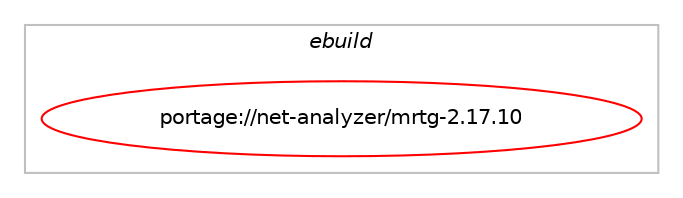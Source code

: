 digraph prolog {

# *************
# Graph options
# *************

newrank=true;
concentrate=true;
compound=true;
graph [rankdir=LR,fontname=Helvetica,fontsize=10,ranksep=1.5];#, ranksep=2.5, nodesep=0.2];
edge  [arrowhead=vee];
node  [fontname=Helvetica,fontsize=10];

# **********
# The ebuild
# **********

subgraph cluster_leftcol {
color=gray;
label=<<i>ebuild</i>>;
id [label="portage://net-analyzer/mrtg-2.17.10", color=red, width=4, href="../net-analyzer/mrtg-2.17.10.svg"];
}

# ****************
# The dependencies
# ****************

subgraph cluster_midcol {
color=gray;
label=<<i>dependencies</i>>;
subgraph cluster_compile {
fillcolor="#eeeeee";
style=filled;
label=<<i>compile</i>>;
# *** BEGIN UNKNOWN DEPENDENCY TYPE (TODO) ***
# id -> equal(package_dependency(portage://net-analyzer/mrtg-2.17.10,install,no,dev-lang,perl,none,[,,],[],[]))
# *** END UNKNOWN DEPENDENCY TYPE (TODO) ***

# *** BEGIN UNKNOWN DEPENDENCY TYPE (TODO) ***
# id -> equal(package_dependency(portage://net-analyzer/mrtg-2.17.10,install,no,dev-perl,SNMP_Session,greaterequal,[1.13,,-r2,1.13-r2],[],[]))
# *** END UNKNOWN DEPENDENCY TYPE (TODO) ***

# *** BEGIN UNKNOWN DEPENDENCY TYPE (TODO) ***
# id -> equal(package_dependency(portage://net-analyzer/mrtg-2.17.10,install,no,dev-perl,Socket6,greaterequal,[0.23,,,0.23],[],[]))
# *** END UNKNOWN DEPENDENCY TYPE (TODO) ***

# *** BEGIN UNKNOWN DEPENDENCY TYPE (TODO) ***
# id -> equal(package_dependency(portage://net-analyzer/mrtg-2.17.10,install,no,media-libs,gd,none,[,,],[],[use(enable(png),none)]))
# *** END UNKNOWN DEPENDENCY TYPE (TODO) ***

}
subgraph cluster_compileandrun {
fillcolor="#eeeeee";
style=filled;
label=<<i>compile and run</i>>;
}
subgraph cluster_run {
fillcolor="#eeeeee";
style=filled;
label=<<i>run</i>>;
# *** BEGIN UNKNOWN DEPENDENCY TYPE (TODO) ***
# id -> equal(use_conditional_group(positive,selinux,portage://net-analyzer/mrtg-2.17.10,[package_dependency(portage://net-analyzer/mrtg-2.17.10,run,no,sec-policy,selinux-mrtg,none,[,,],[],[])]))
# *** END UNKNOWN DEPENDENCY TYPE (TODO) ***

# *** BEGIN UNKNOWN DEPENDENCY TYPE (TODO) ***
# id -> equal(package_dependency(portage://net-analyzer/mrtg-2.17.10,run,no,dev-lang,perl,none,[,,],[],[]))
# *** END UNKNOWN DEPENDENCY TYPE (TODO) ***

# *** BEGIN UNKNOWN DEPENDENCY TYPE (TODO) ***
# id -> equal(package_dependency(portage://net-analyzer/mrtg-2.17.10,run,no,dev-perl,SNMP_Session,greaterequal,[1.13,,-r2,1.13-r2],[],[]))
# *** END UNKNOWN DEPENDENCY TYPE (TODO) ***

# *** BEGIN UNKNOWN DEPENDENCY TYPE (TODO) ***
# id -> equal(package_dependency(portage://net-analyzer/mrtg-2.17.10,run,no,dev-perl,Socket6,greaterequal,[0.23,,,0.23],[],[]))
# *** END UNKNOWN DEPENDENCY TYPE (TODO) ***

# *** BEGIN UNKNOWN DEPENDENCY TYPE (TODO) ***
# id -> equal(package_dependency(portage://net-analyzer/mrtg-2.17.10,run,no,media-libs,gd,none,[,,],[],[use(enable(png),none)]))
# *** END UNKNOWN DEPENDENCY TYPE (TODO) ***

}
}

# **************
# The candidates
# **************

subgraph cluster_choices {
rank=same;
color=gray;
label=<<i>candidates</i>>;

}

}
